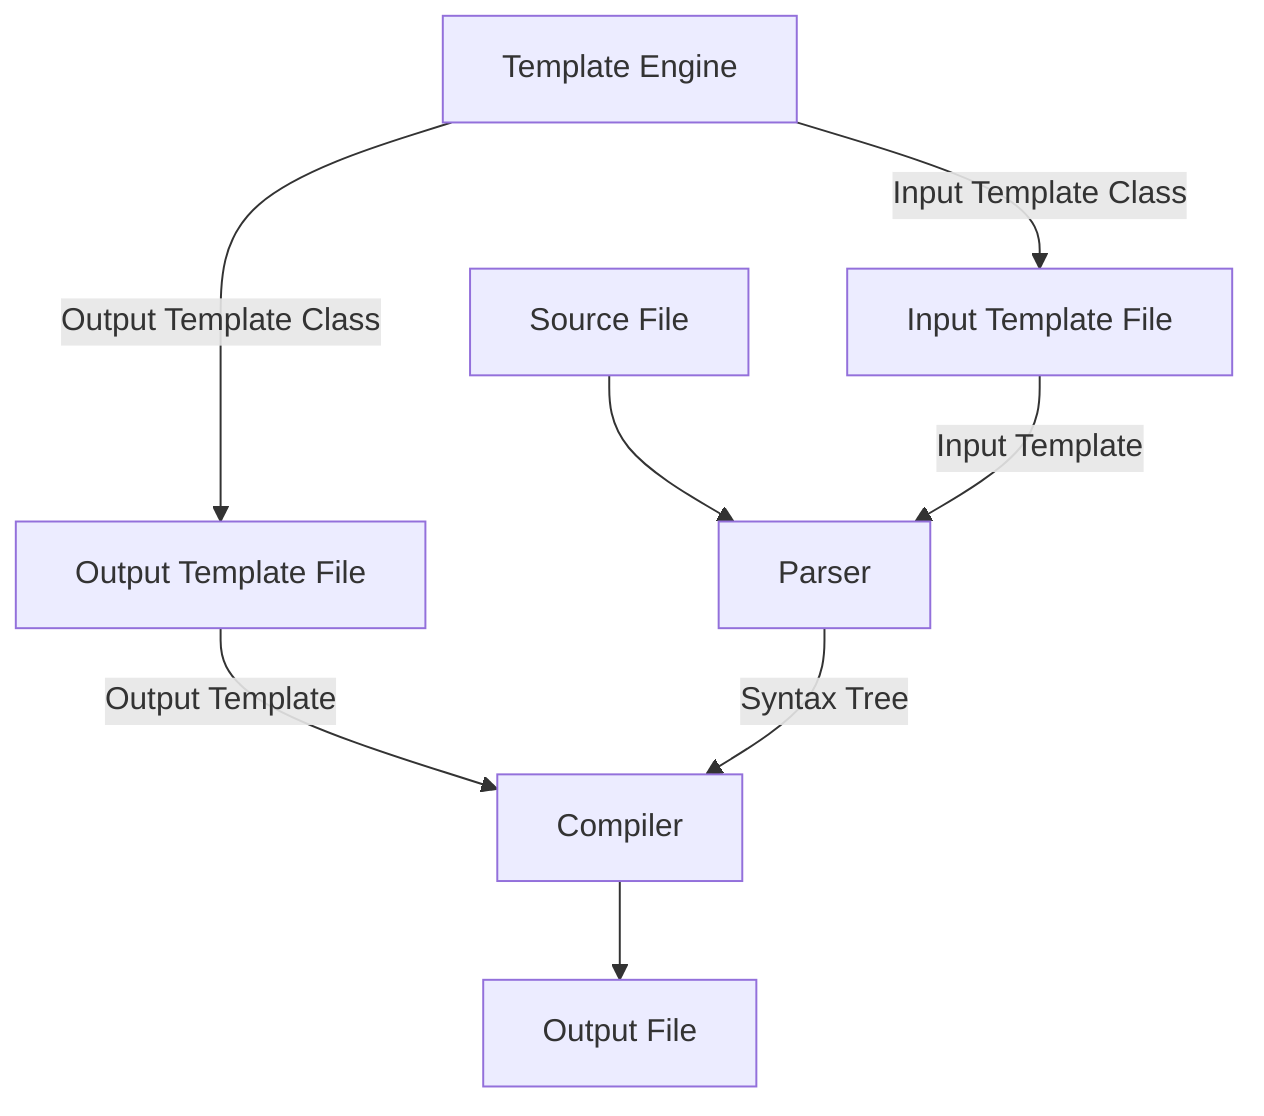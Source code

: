 graph TD
SF[Source File] --> Parser


TE[Template Engine] --> |Input Template Class| ITF[Input Template File]
ITF --> |Input Template|Parser


TE --> |Output Template Class| OTF[Output Template File]
OTF--> |Output Template|Compiler

Parser --> |Syntax Tree| Compiler
Compiler --> OF[Output File]